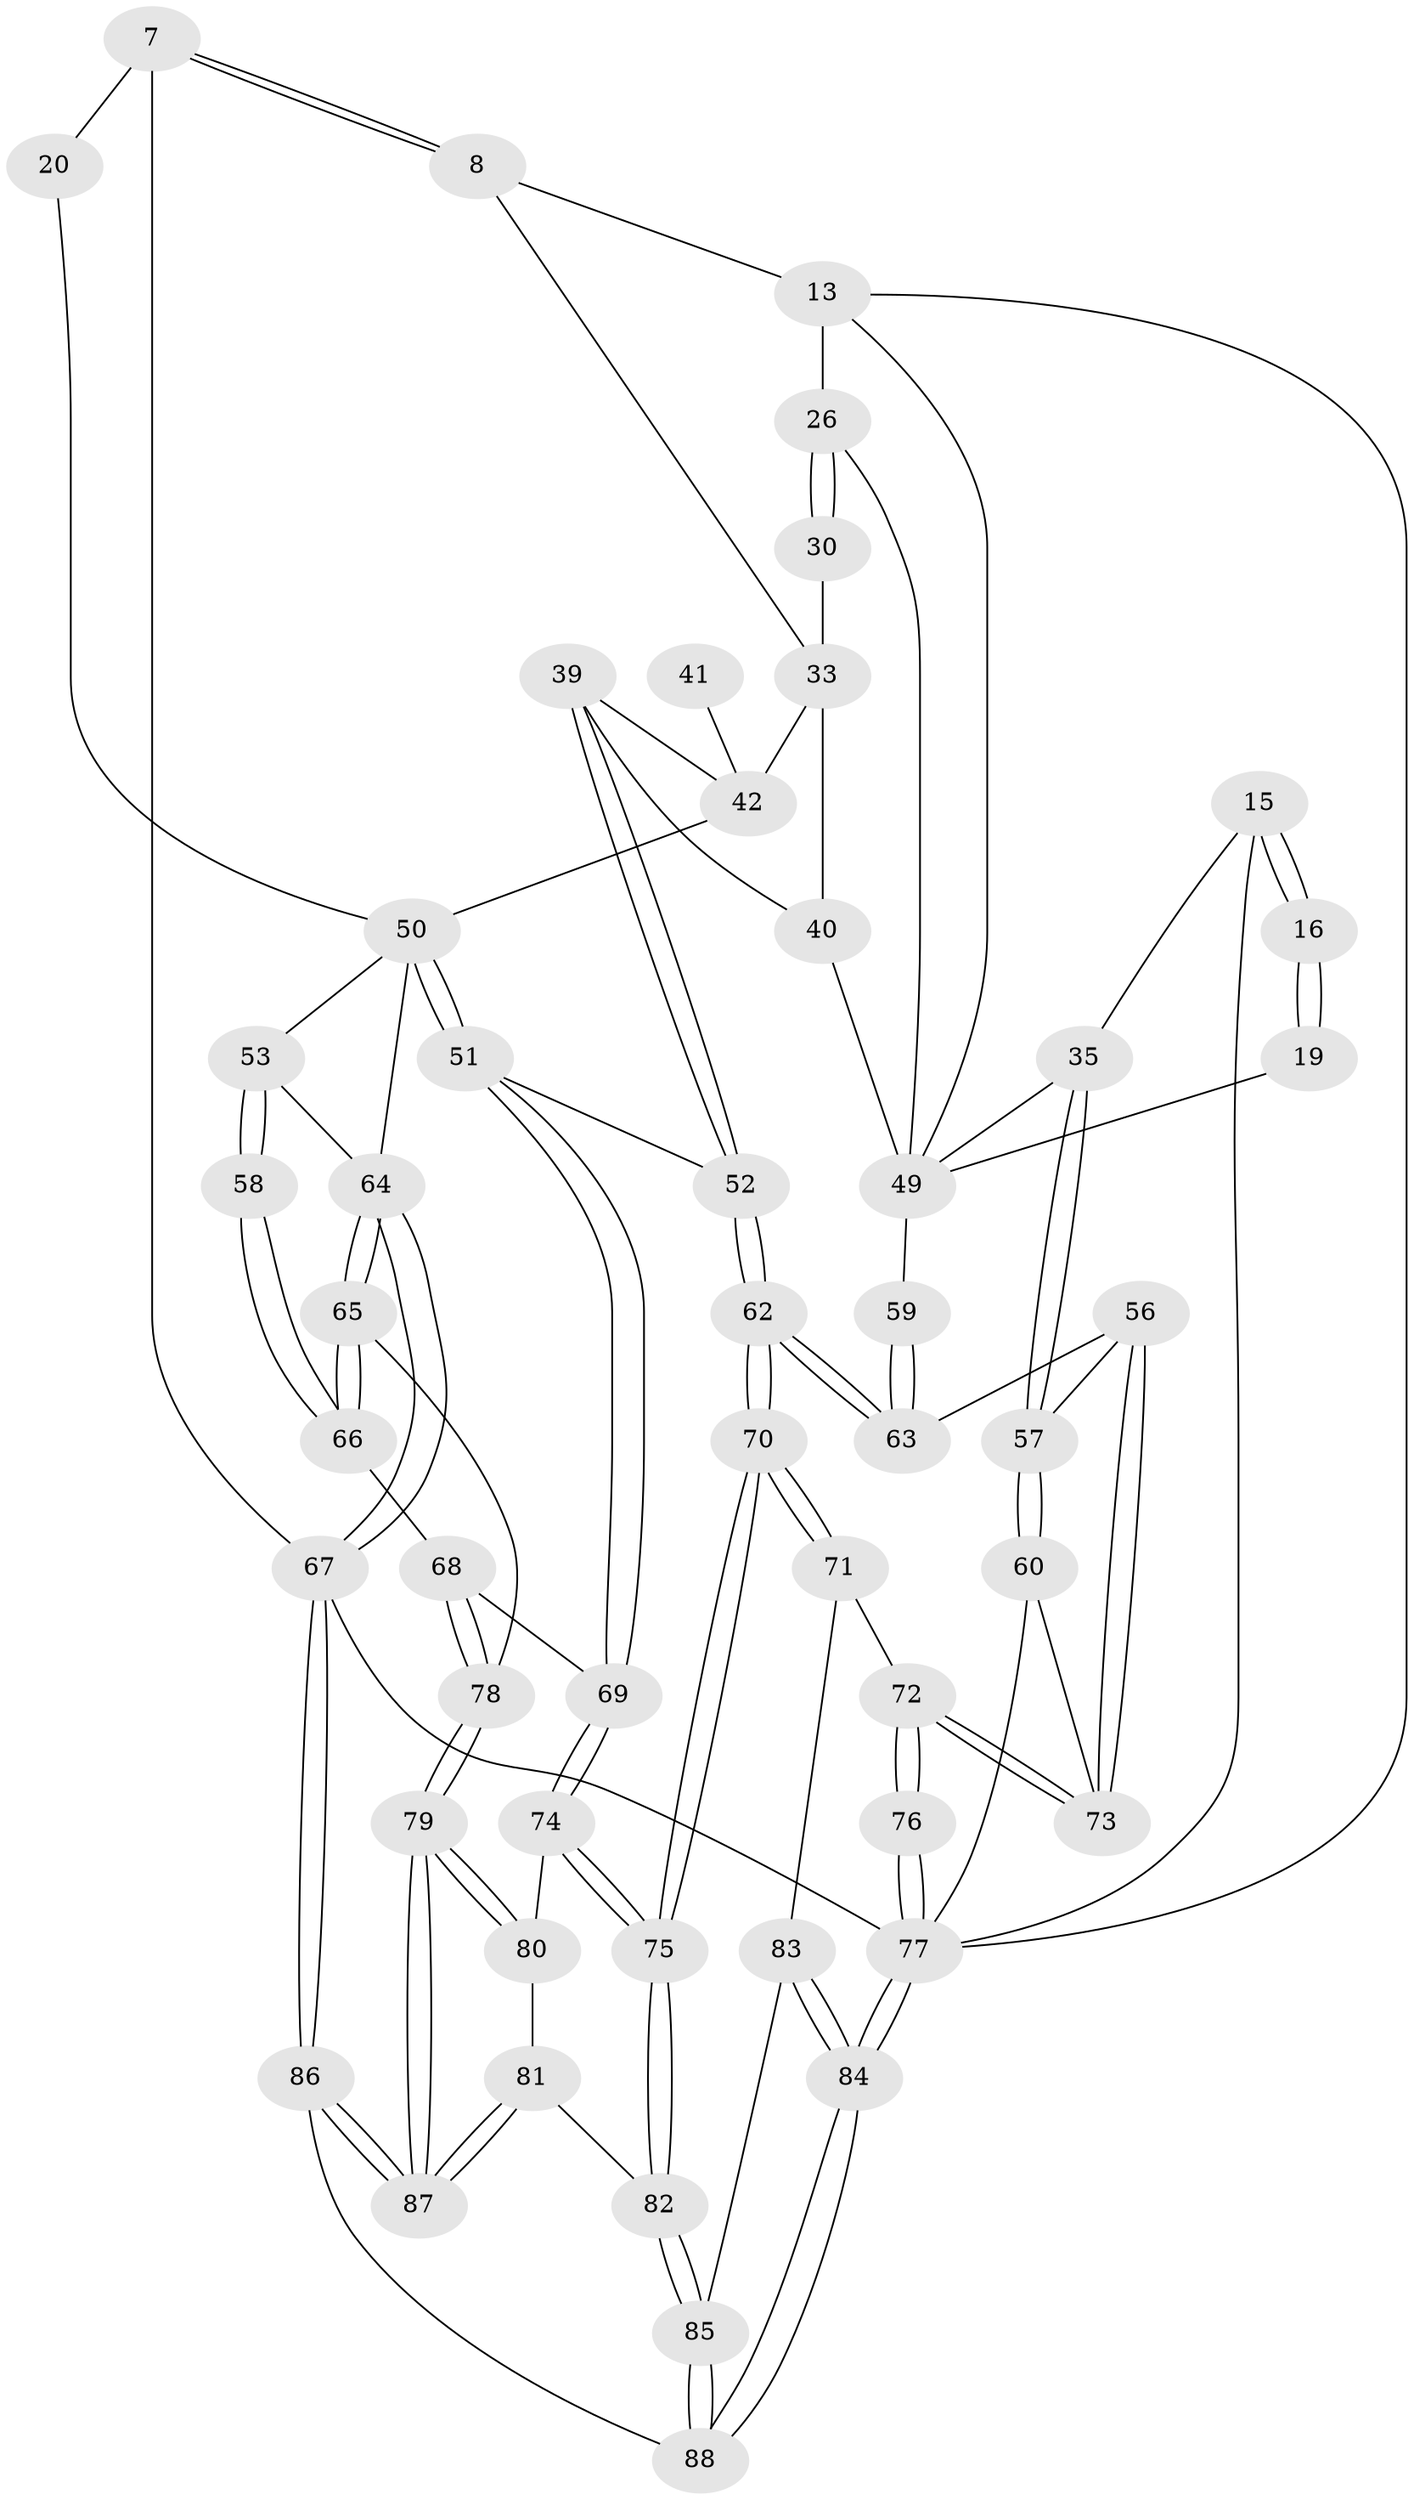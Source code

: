 // original degree distribution, {3: 0.03409090909090909, 6: 0.22727272727272727, 5: 0.5113636363636364, 4: 0.22727272727272727}
// Generated by graph-tools (version 1.1) at 2025/06/03/04/25 22:06:15]
// undirected, 52 vertices, 119 edges
graph export_dot {
graph [start="1"]
  node [color=gray90,style=filled];
  7 [pos="+0.8081765207776945+0.13011708477434772",super="+2"];
  8 [pos="+0.6046479276019829+0.1279446857813607"];
  13 [pos="+0.2512009399455265+0.0073520827630390775",super="+6+9+12"];
  15 [pos="+0+0.3205465903888556"];
  16 [pos="+0.02535139120336426+0.29407097302493124"];
  19 [pos="+0.17600264949995328+0.2672613980622731",super="+17"];
  20 [pos="+0.8148391844208076+0.13248609281866253"];
  26 [pos="+0.44837796112943173+0.32033598147591347",super="+11+10"];
  30 [pos="+0.4570755523276139+0.3103207204002558"];
  33 [pos="+0.5754885791040364+0.38453819038302123",super="+29"];
  35 [pos="+0.21922457878637222+0.4545428991449221"];
  39 [pos="+0.561626757811559+0.5100036460295243"];
  40 [pos="+0.505663360763932+0.5006377914253517",super="+37"];
  41 [pos="+0.6386985115080469+0.468877306088271"];
  42 [pos="+0.6689882207925348+0.4724660296348951",super="+23+24+38"];
  49 [pos="+0.3402321938397477+0.44664501500270004",super="+34+27+48"];
  50 [pos="+0.7307676995813442+0.5664086971343932",super="+44+43+22"];
  51 [pos="+0.7033630735516085+0.6035940619814585"];
  52 [pos="+0.6108164975355836+0.5722076501144021"];
  53 [pos="+0.8298673512743743+0.5572574315956228",super="+47+46"];
  56 [pos="+0.27359827988159285+0.6367259912072636"];
  57 [pos="+0.20856018775513574+0.5391482958369997"];
  58 [pos="+0.9018017990546895+0.603999910214369"];
  59 [pos="+0.4995626700094101+0.5077304566174149",super="+54"];
  60 [pos="+0+0.6248763405111195"];
  62 [pos="+0.4775590644965262+0.7267158643859989"];
  63 [pos="+0.46939136295562456+0.5962887701613816",super="+55"];
  64 [pos="+1+0.6911765483803305",super="+45+36"];
  65 [pos="+1+0.6969070944577841"];
  66 [pos="+0.9091546345910927+0.6229567871760653"];
  67 [pos="+1+1",super="+3"];
  68 [pos="+0.7981055512147538+0.7293527982175678"];
  69 [pos="+0.7093462253240528+0.7097160227754706"];
  70 [pos="+0.4685358620940716+0.7714893142395023"];
  71 [pos="+0.30250452262515964+0.7349307475289737"];
  72 [pos="+0.29484827896547017+0.7296844682310475"];
  73 [pos="+0.28280369329193694+0.6872515514775652"];
  74 [pos="+0.6911718134694896+0.726367028622491"];
  75 [pos="+0.504252785710477+0.809567481718544"];
  76 [pos="+0+0.9178139276755221"];
  77 [pos="+0+1",super="+4+61"];
  78 [pos="+0.8809872405658107+0.8361609920131062"];
  79 [pos="+0.8733197610177159+0.9874641864269443"];
  80 [pos="+0.7090027391873905+0.7769536128065552"];
  81 [pos="+0.7301328159160423+0.9715829513114138"];
  82 [pos="+0.506139939663475+0.8243370573874135"];
  83 [pos="+0.271911359761196+0.8814803917024678"];
  84 [pos="+0+1"];
  85 [pos="+0.4320000371146589+1"];
  86 [pos="+0.9391492519981667+1"];
  87 [pos="+0.8778932512146144+1"];
  88 [pos="+0.40936902329013664+1"];
  7 -- 8;
  7 -- 8;
  7 -- 20 [weight=2];
  7 -- 67;
  8 -- 13;
  8 -- 33;
  13 -- 77;
  13 -- 26 [weight=2];
  13 -- 49;
  15 -- 16;
  15 -- 16;
  15 -- 35;
  15 -- 77;
  16 -- 19 [weight=2];
  16 -- 19;
  19 -- 49;
  20 -- 50;
  26 -- 30 [weight=2];
  26 -- 30;
  26 -- 49;
  30 -- 33;
  33 -- 40;
  33 -- 42 [weight=2];
  35 -- 57;
  35 -- 57;
  35 -- 49;
  39 -- 40;
  39 -- 52;
  39 -- 52;
  39 -- 42;
  40 -- 49 [weight=2];
  41 -- 42 [weight=3];
  42 -- 50 [weight=2];
  49 -- 59 [weight=2];
  50 -- 51;
  50 -- 51;
  50 -- 53 [weight=2];
  50 -- 64;
  51 -- 52;
  51 -- 69;
  51 -- 69;
  52 -- 62;
  52 -- 62;
  53 -- 58 [weight=2];
  53 -- 58;
  53 -- 64;
  56 -- 57;
  56 -- 73;
  56 -- 73;
  56 -- 63;
  57 -- 60;
  57 -- 60;
  58 -- 66;
  58 -- 66;
  59 -- 63 [weight=2];
  59 -- 63;
  60 -- 73;
  60 -- 77;
  62 -- 63;
  62 -- 63;
  62 -- 70;
  62 -- 70;
  64 -- 65;
  64 -- 65;
  64 -- 67 [weight=2];
  64 -- 67;
  65 -- 66;
  65 -- 66;
  65 -- 78;
  66 -- 68;
  67 -- 86;
  67 -- 86;
  67 -- 77 [weight=2];
  68 -- 69;
  68 -- 78;
  68 -- 78;
  69 -- 74;
  69 -- 74;
  70 -- 71;
  70 -- 71;
  70 -- 75;
  70 -- 75;
  71 -- 72;
  71 -- 83;
  72 -- 73;
  72 -- 73;
  72 -- 76;
  72 -- 76;
  74 -- 75;
  74 -- 75;
  74 -- 80;
  75 -- 82;
  75 -- 82;
  76 -- 77 [weight=2];
  76 -- 77;
  77 -- 84;
  77 -- 84;
  78 -- 79;
  78 -- 79;
  79 -- 80;
  79 -- 80;
  79 -- 87;
  79 -- 87;
  80 -- 81;
  81 -- 82;
  81 -- 87;
  81 -- 87;
  82 -- 85;
  82 -- 85;
  83 -- 84;
  83 -- 84;
  83 -- 85;
  84 -- 88;
  84 -- 88;
  85 -- 88;
  85 -- 88;
  86 -- 87;
  86 -- 87;
  86 -- 88;
}
